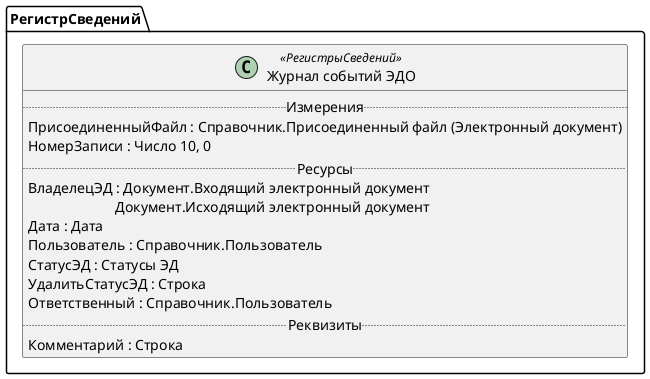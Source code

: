 ﻿@startuml ЖурналСобытийЭД
'!include templates.wsd
'..\include templates.wsd
class РегистрСведений.ЖурналСобытийЭД as "Журнал событий ЭДО" <<РегистрыСведений>>
{
..Измерения..
ПрисоединенныйФайл : Справочник.Присоединенный файл (Электронный документ)
НомерЗаписи : Число 10, 0
..Ресурсы..
ВладелецЭД : Документ.Входящий электронный документ\rДокумент.Исходящий электронный документ
Дата : Дата
Пользователь : Справочник.Пользователь
СтатусЭД : Статусы ЭД
УдалитьСтатусЭД : Строка
Ответственный : Справочник.Пользователь
..Реквизиты..
Комментарий : Строка
}
@enduml
